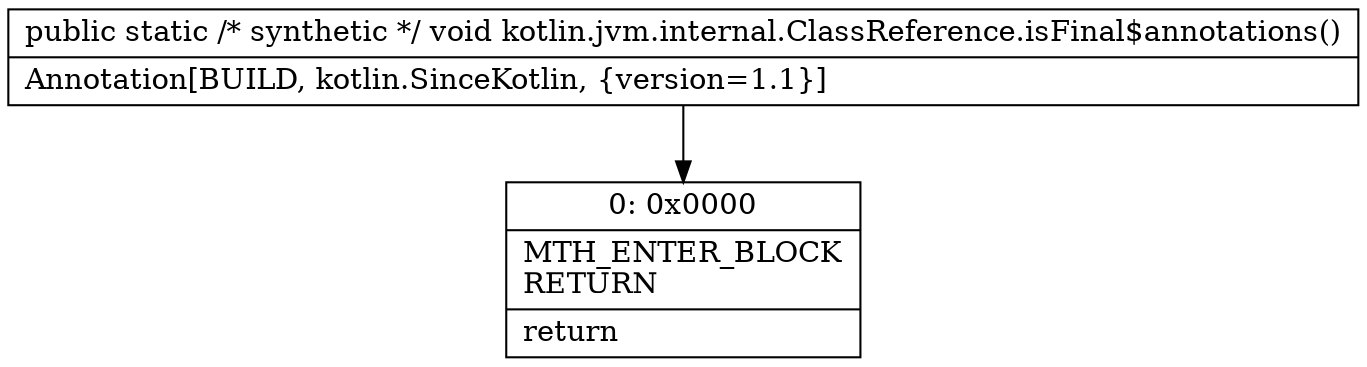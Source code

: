 digraph "CFG forkotlin.jvm.internal.ClassReference.isFinal$annotations()V" {
Node_0 [shape=record,label="{0\:\ 0x0000|MTH_ENTER_BLOCK\lRETURN\l|return\l}"];
MethodNode[shape=record,label="{public static \/* synthetic *\/ void kotlin.jvm.internal.ClassReference.isFinal$annotations()  | Annotation[BUILD, kotlin.SinceKotlin, \{version=1.1\}]\l}"];
MethodNode -> Node_0;
}

